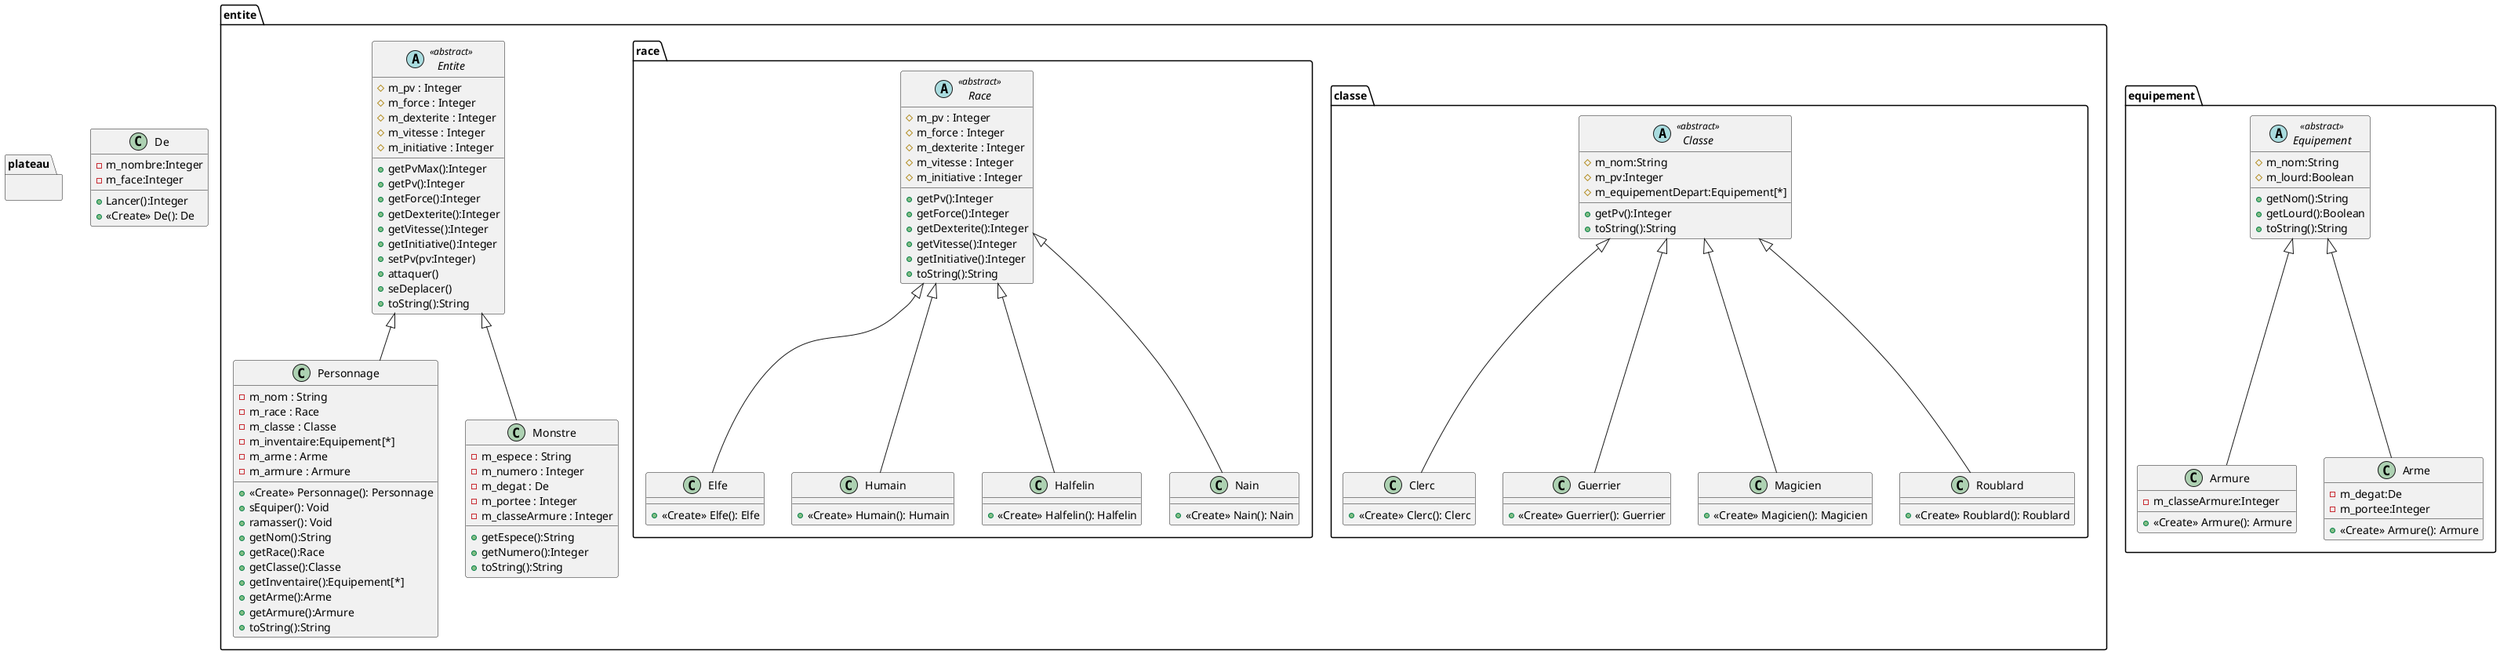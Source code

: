 @startuml
'https://plantuml.com/class-diagram

package "entite"
{
/'Définitions des classes'/
abstract Entite<<abstract>>
{
#m_pv : Integer
#m_force : Integer
#m_dexterite : Integer
#m_vitesse : Integer
#m_initiative : Integer

+getPvMax():Integer
+getPv():Integer
+getForce():Integer
+getDexterite():Integer
+getVitesse():Integer
+getInitiative():Integer
+setPv(pv:Integer)
+attaquer()
+seDeplacer()
+toString():String

}
class Personnage
{
-m_nom : String
-m_race : Race
-m_classe : Classe
-m_inventaire:Equipement[*]
-m_arme : Arme
-m_armure : Armure

+«Create» Personnage(): Personnage
+sEquiper(): Void
+ramasser(): Void
+getNom():String
+getRace():Race
+getClasse():Classe
+getInventaire():Equipement[*]
+getArme():Arme
+getArmure():Armure
+toString():String

}
class Monstre
{
-m_espece : String
-m_numero : Integer
-m_degat : De
-m_portee : Integer
-m_classeArmure : Integer
+getEspece():String
+getNumero():Integer
+toString():String

}
package "classe"
{
abstract Classe<<abstract>>
{
#m_nom:String
#m_pv:Integer
#m_equipementDepart:Equipement[*]

+getPv():Integer
+toString():String
}
class Clerc
{
+«Create» Clerc(): Clerc
}
class Guerrier
{
+«Create» Guerrier(): Guerrier
}
class Magicien
{
+«Create» Magicien(): Magicien
}
class Roublard
{
+«Create» Roublard(): Roublard
}
}

package "race"
{
/'Définitions des classes'/
abstract Race<<abstract>>
{
#m_pv : Integer
#m_force : Integer
#m_dexterite : Integer
#m_vitesse : Integer
#m_initiative : Integer
+getPv():Integer
+getForce():Integer
+getDexterite():Integer
+getVitesse():Integer
+getInitiative():Integer
+toString():String
}
class Elfe
{
+«Create» Elfe(): Elfe
}
class Humain
{
+«Create» Humain(): Humain
}
class Halfelin
{
+«Create» Halfelin(): Halfelin
}
class Nain
{
+«Create» Nain(): Nain
}
}

/'Définitions des relations'/
Personnage -up-|> Entite
Monstre -up-|> Entite

Clerc -up-|> Classe
Guerrier -up-|> Classe
Magicien -up-|> Classe
Roublard -up-|> Classe

Elfe -up-|> Race
Humain -up-|> Race
Halfelin -up-|> Race
Nain -up-|> Race

}
package "equipement"
{
/'Définitions des classes'/
abstract Equipement<<abstract>>
{
#m_nom:String
#m_lourd:Boolean

+getNom():String
+getLourd():Boolean
+toString():String
}
class Armure
{
-m_classeArmure:Integer
+«Create» Armure(): Armure
}
class Arme
{
-m_degat:De
-m_portee:Integer
+«Create» Armure(): Armure
}
/'Définitions des relations'/
Armure -up-|> Equipement
Arme -up-|> Equipement
}
package "plateau"
{
/'Définitions des classes'/

/'Définitions des relations'/
}
class De
{
-m_nombre:Integer
-m_face:Integer
+Lancer():Integer
+«Create» De(): De
}

@enduml